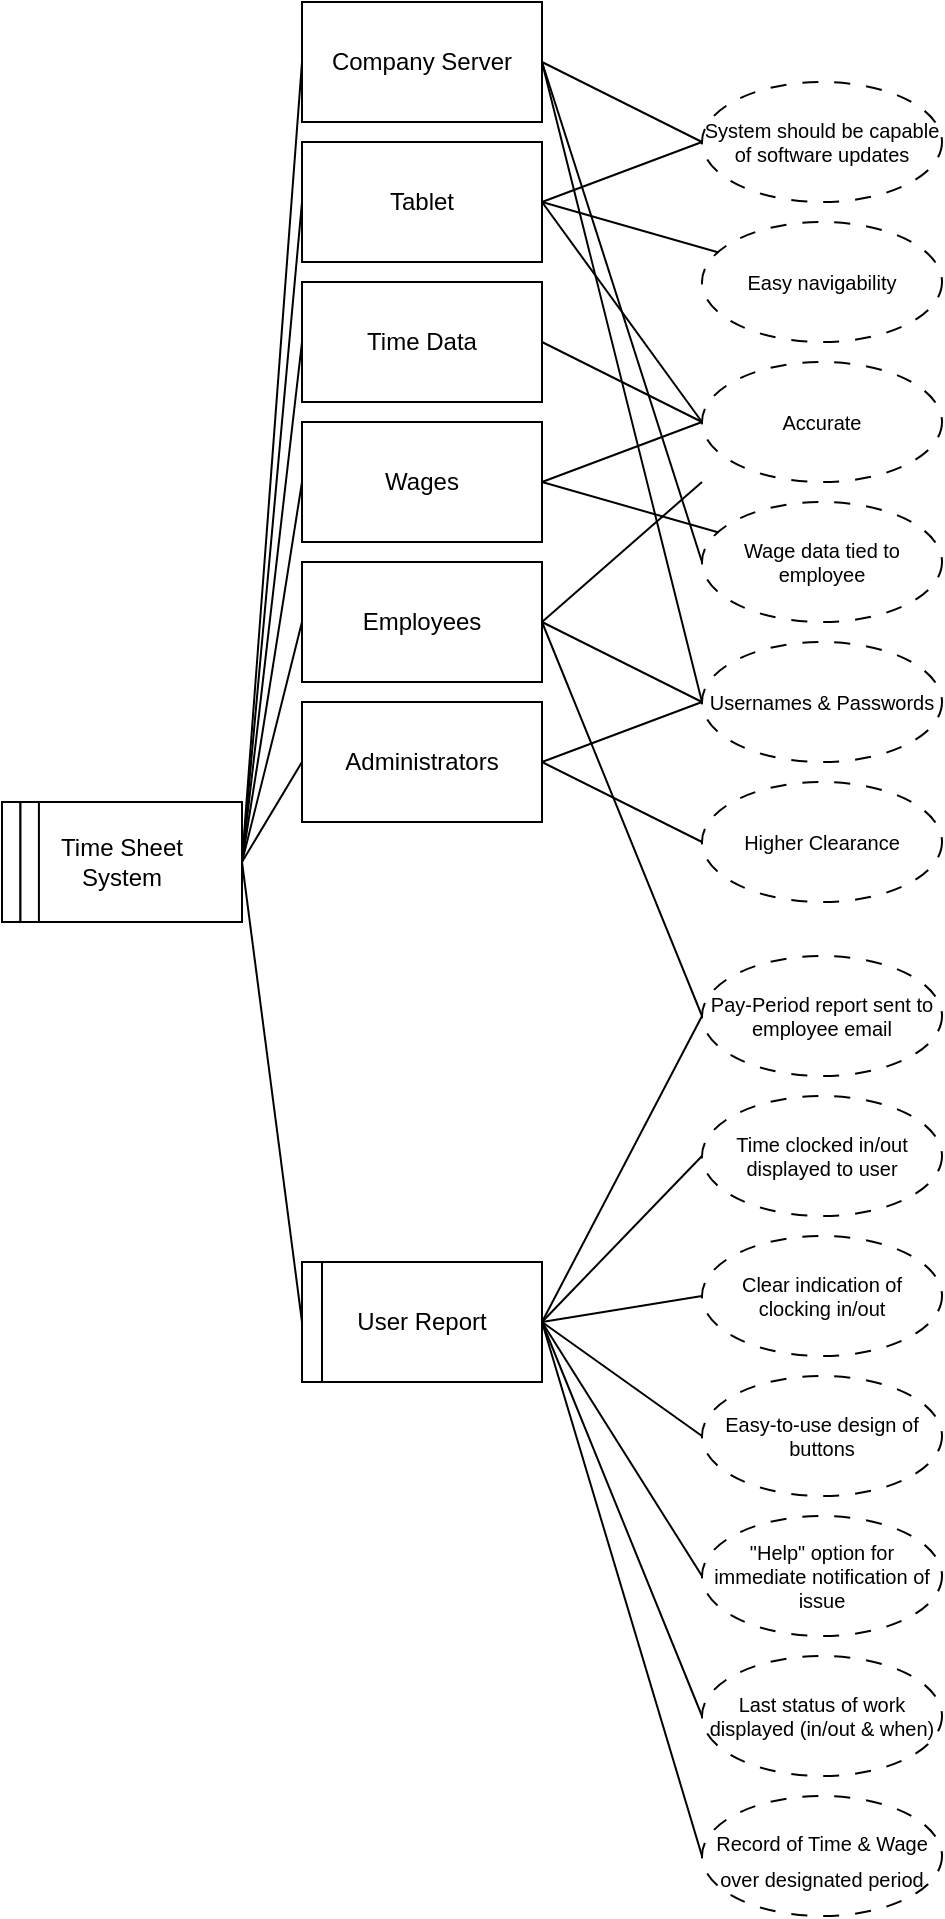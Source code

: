 <mxfile version="26.0.11">
  <diagram name="Page-1" id="FzSjMeuXY4ykYOrxsrNv">
    <mxGraphModel dx="1514" dy="977" grid="1" gridSize="10" guides="1" tooltips="1" connect="1" arrows="1" fold="1" page="1" pageScale="1" pageWidth="850" pageHeight="1100" math="0" shadow="0">
      <root>
        <mxCell id="0" />
        <mxCell id="1" parent="0" />
        <mxCell id="AF-udUrVB3dl_EI5pY4u-9" value="" style="group;strokeColor=default;" parent="1" vertex="1" connectable="0">
          <mxGeometry x="160" y="730" width="120" height="60" as="geometry" />
        </mxCell>
        <mxCell id="AF-udUrVB3dl_EI5pY4u-1" value="User Report" style="rounded=0;whiteSpace=wrap;html=1;strokeColor=default;" parent="AF-udUrVB3dl_EI5pY4u-9" vertex="1">
          <mxGeometry width="120" height="60" as="geometry" />
        </mxCell>
        <mxCell id="AF-udUrVB3dl_EI5pY4u-8" value="" style="rounded=0;whiteSpace=wrap;html=1;strokeColor=default;" parent="AF-udUrVB3dl_EI5pY4u-9" vertex="1">
          <mxGeometry width="10" height="60" as="geometry" />
        </mxCell>
        <mxCell id="AF-udUrVB3dl_EI5pY4u-10" value="" style="group;align=left;" parent="1" vertex="1" connectable="0">
          <mxGeometry x="10" y="500" width="120" height="60" as="geometry" />
        </mxCell>
        <mxCell id="AF-udUrVB3dl_EI5pY4u-11" value="&lt;div align=&quot;center&quot;&gt;Time Sheet&lt;/div&gt;&lt;div align=&quot;center&quot;&gt;System&lt;/div&gt;" style="rounded=0;whiteSpace=wrap;html=1;align=center;" parent="AF-udUrVB3dl_EI5pY4u-10" vertex="1">
          <mxGeometry width="120" height="60" as="geometry" />
        </mxCell>
        <mxCell id="AF-udUrVB3dl_EI5pY4u-12" value="" style="rounded=0;whiteSpace=wrap;html=1;" parent="AF-udUrVB3dl_EI5pY4u-10" vertex="1">
          <mxGeometry width="9.231" height="60" as="geometry" />
        </mxCell>
        <mxCell id="AF-udUrVB3dl_EI5pY4u-13" value="" style="rounded=0;whiteSpace=wrap;html=1;" parent="AF-udUrVB3dl_EI5pY4u-10" vertex="1">
          <mxGeometry x="9.231" width="9.231" height="60" as="geometry" />
        </mxCell>
        <mxCell id="AF-udUrVB3dl_EI5pY4u-14" value="Wages" style="rounded=0;whiteSpace=wrap;html=1;strokeColor=default;" parent="1" vertex="1">
          <mxGeometry x="160" y="310" width="120" height="60" as="geometry" />
        </mxCell>
        <mxCell id="AF-udUrVB3dl_EI5pY4u-15" value="Employees" style="rounded=0;whiteSpace=wrap;html=1;strokeColor=default;" parent="1" vertex="1">
          <mxGeometry x="160" y="380" width="120" height="60" as="geometry" />
        </mxCell>
        <mxCell id="AF-udUrVB3dl_EI5pY4u-16" value="Administrators" style="rounded=0;whiteSpace=wrap;html=1;strokeColor=default;" parent="1" vertex="1">
          <mxGeometry x="160" y="450" width="120" height="60" as="geometry" />
        </mxCell>
        <mxCell id="AF-udUrVB3dl_EI5pY4u-19" value="Time Data" style="rounded=0;whiteSpace=wrap;html=1;strokeColor=default;" parent="1" vertex="1">
          <mxGeometry x="160" y="240" width="120" height="60" as="geometry" />
        </mxCell>
        <mxCell id="AF-udUrVB3dl_EI5pY4u-52" style="edgeStyle=none;shape=connector;rounded=0;orthogonalLoop=1;jettySize=auto;html=1;entryX=1;entryY=0.5;entryDx=0;entryDy=0;strokeColor=default;align=center;verticalAlign=middle;fontFamily=Helvetica;fontSize=10;fontColor=default;labelBackgroundColor=default;endArrow=none;startFill=0;" parent="1" source="AF-udUrVB3dl_EI5pY4u-21" target="AF-udUrVB3dl_EI5pY4u-49" edge="1">
          <mxGeometry relative="1" as="geometry" />
        </mxCell>
        <mxCell id="AF-udUrVB3dl_EI5pY4u-21" value="Easy navigability " style="ellipse;whiteSpace=wrap;html=1;dashed=1;dashPattern=8 8;strokeColor=default;fontSize=10;" parent="1" vertex="1">
          <mxGeometry x="360" y="210" width="120" height="60" as="geometry" />
        </mxCell>
        <mxCell id="AF-udUrVB3dl_EI5pY4u-48" style="edgeStyle=none;shape=connector;rounded=0;orthogonalLoop=1;jettySize=auto;html=1;entryX=1;entryY=0.5;entryDx=0;entryDy=0;strokeColor=default;align=center;verticalAlign=middle;fontFamily=Helvetica;fontSize=10;fontColor=default;labelBackgroundColor=default;endArrow=none;exitX=0;exitY=0.5;exitDx=0;exitDy=0;startFill=0;" parent="1" source="AF-udUrVB3dl_EI5pY4u-22" target="AF-udUrVB3dl_EI5pY4u-1" edge="1">
          <mxGeometry relative="1" as="geometry" />
        </mxCell>
        <mxCell id="AF-udUrVB3dl_EI5pY4u-22" value="&lt;font&gt;Last status of work displayed (in/out &amp;amp; when)&lt;/font&gt;" style="ellipse;whiteSpace=wrap;html=1;dashed=1;dashPattern=8 8;strokeColor=default;fontSize=10;" parent="1" vertex="1">
          <mxGeometry x="360" y="927" width="120" height="60" as="geometry" />
        </mxCell>
        <mxCell id="AF-udUrVB3dl_EI5pY4u-47" style="edgeStyle=none;shape=connector;rounded=0;orthogonalLoop=1;jettySize=auto;html=1;entryX=1;entryY=0.5;entryDx=0;entryDy=0;strokeColor=default;align=center;verticalAlign=middle;fontFamily=Helvetica;fontSize=10;fontColor=default;labelBackgroundColor=default;endArrow=none;exitX=0;exitY=0.5;exitDx=0;exitDy=0;startFill=0;" parent="1" source="AF-udUrVB3dl_EI5pY4u-23" target="AF-udUrVB3dl_EI5pY4u-1" edge="1">
          <mxGeometry relative="1" as="geometry" />
        </mxCell>
        <mxCell id="AF-udUrVB3dl_EI5pY4u-23" value="&quot;Help&quot; option for immediate notification of issue" style="ellipse;whiteSpace=wrap;html=1;dashed=1;dashPattern=8 8;fontSize=10;strokeColor=default;" parent="1" vertex="1">
          <mxGeometry x="360" y="857" width="120" height="60" as="geometry" />
        </mxCell>
        <mxCell id="AF-udUrVB3dl_EI5pY4u-45" style="edgeStyle=none;shape=connector;rounded=0;orthogonalLoop=1;jettySize=auto;html=1;entryX=1;entryY=0.5;entryDx=0;entryDy=0;strokeColor=default;align=center;verticalAlign=middle;fontFamily=Helvetica;fontSize=10;fontColor=default;labelBackgroundColor=default;endArrow=none;startFill=0;exitX=0;exitY=0.5;exitDx=0;exitDy=0;" parent="1" source="AF-udUrVB3dl_EI5pY4u-24" target="AF-udUrVB3dl_EI5pY4u-1" edge="1">
          <mxGeometry relative="1" as="geometry" />
        </mxCell>
        <mxCell id="AF-udUrVB3dl_EI5pY4u-24" value="Time clocked in/out displayed to user " style="ellipse;whiteSpace=wrap;html=1;dashed=1;dashPattern=8 8;fontSize=10;strokeColor=default;" parent="1" vertex="1">
          <mxGeometry x="360" y="647" width="120" height="60" as="geometry" />
        </mxCell>
        <mxCell id="AF-udUrVB3dl_EI5pY4u-44" style="edgeStyle=none;shape=connector;rounded=0;orthogonalLoop=1;jettySize=auto;html=1;strokeColor=default;align=center;verticalAlign=middle;fontFamily=Helvetica;fontSize=10;fontColor=default;labelBackgroundColor=default;endArrow=none;startFill=0;exitX=0;exitY=0.5;exitDx=0;exitDy=0;entryX=1;entryY=0.5;entryDx=0;entryDy=0;" parent="1" source="AF-udUrVB3dl_EI5pY4u-25" target="AF-udUrVB3dl_EI5pY4u-1" edge="1">
          <mxGeometry relative="1" as="geometry">
            <mxPoint x="275" y="760" as="targetPoint" />
          </mxGeometry>
        </mxCell>
        <mxCell id="AF-udUrVB3dl_EI5pY4u-25" value="Clear indication of clocking in/out" style="ellipse;whiteSpace=wrap;html=1;dashed=1;dashPattern=8 8;fontSize=10;strokeColor=default;" parent="1" vertex="1">
          <mxGeometry x="360" y="717" width="120" height="60" as="geometry" />
        </mxCell>
        <mxCell id="AF-udUrVB3dl_EI5pY4u-43" style="edgeStyle=none;shape=connector;rounded=0;orthogonalLoop=1;jettySize=auto;html=1;entryX=1;entryY=0.5;entryDx=0;entryDy=0;strokeColor=default;align=center;verticalAlign=middle;fontFamily=Helvetica;fontSize=10;fontColor=default;labelBackgroundColor=default;endArrow=none;startFill=0;exitX=0;exitY=0.5;exitDx=0;exitDy=0;" parent="1" source="AF-udUrVB3dl_EI5pY4u-26" target="AF-udUrVB3dl_EI5pY4u-1" edge="1">
          <mxGeometry relative="1" as="geometry" />
        </mxCell>
        <mxCell id="AF-udUrVB3dl_EI5pY4u-26" value="Easy-to-use design of buttons" style="ellipse;whiteSpace=wrap;html=1;dashed=1;dashPattern=8 8;fontSize=10;strokeColor=default;" parent="1" vertex="1">
          <mxGeometry x="360" y="787" width="120" height="60" as="geometry" />
        </mxCell>
        <mxCell id="AF-udUrVB3dl_EI5pY4u-42" style="edgeStyle=none;shape=connector;rounded=0;orthogonalLoop=1;jettySize=auto;html=1;entryX=1;entryY=0.5;entryDx=0;entryDy=0;strokeColor=default;align=center;verticalAlign=middle;fontFamily=Helvetica;fontSize=10;fontColor=default;labelBackgroundColor=default;endArrow=none;startFill=0;exitX=0;exitY=0.5;exitDx=0;exitDy=0;" parent="1" source="AF-udUrVB3dl_EI5pY4u-27" target="AF-udUrVB3dl_EI5pY4u-16" edge="1">
          <mxGeometry relative="1" as="geometry" />
        </mxCell>
        <mxCell id="AF-udUrVB3dl_EI5pY4u-27" value="Higher Clearance" style="ellipse;whiteSpace=wrap;html=1;dashed=1;dashPattern=8 8;fontSize=10;strokeColor=default;" parent="1" vertex="1">
          <mxGeometry x="360" y="490" width="120" height="60" as="geometry" />
        </mxCell>
        <mxCell id="AF-udUrVB3dl_EI5pY4u-40" style="edgeStyle=none;shape=connector;rounded=0;orthogonalLoop=1;jettySize=auto;html=1;entryX=1;entryY=0.5;entryDx=0;entryDy=0;strokeColor=default;align=center;verticalAlign=middle;fontFamily=Helvetica;fontSize=10;fontColor=default;labelBackgroundColor=default;endArrow=none;startFill=0;exitX=0;exitY=0.5;exitDx=0;exitDy=0;" parent="1" source="AF-udUrVB3dl_EI5pY4u-28" target="AF-udUrVB3dl_EI5pY4u-15" edge="1">
          <mxGeometry relative="1" as="geometry" />
        </mxCell>
        <mxCell id="AF-udUrVB3dl_EI5pY4u-41" style="edgeStyle=none;shape=connector;rounded=0;orthogonalLoop=1;jettySize=auto;html=1;entryX=1;entryY=0.5;entryDx=0;entryDy=0;strokeColor=default;align=center;verticalAlign=middle;fontFamily=Helvetica;fontSize=10;fontColor=default;labelBackgroundColor=default;endArrow=none;startFill=0;exitX=0;exitY=0.5;exitDx=0;exitDy=0;" parent="1" source="AF-udUrVB3dl_EI5pY4u-28" target="AF-udUrVB3dl_EI5pY4u-16" edge="1">
          <mxGeometry relative="1" as="geometry" />
        </mxCell>
        <mxCell id="AF-udUrVB3dl_EI5pY4u-58" style="edgeStyle=none;shape=connector;rounded=0;orthogonalLoop=1;jettySize=auto;html=1;exitX=0;exitY=0.5;exitDx=0;exitDy=0;entryX=1;entryY=0.5;entryDx=0;entryDy=0;strokeColor=default;align=center;verticalAlign=middle;fontFamily=Helvetica;fontSize=11;fontColor=default;labelBackgroundColor=default;startFill=0;endArrow=none;" parent="1" source="AF-udUrVB3dl_EI5pY4u-28" target="AF-udUrVB3dl_EI5pY4u-57" edge="1">
          <mxGeometry relative="1" as="geometry" />
        </mxCell>
        <mxCell id="AF-udUrVB3dl_EI5pY4u-28" value="Usernames &amp;amp; Passwords" style="ellipse;whiteSpace=wrap;html=1;dashed=1;dashPattern=8 8;fontSize=10;strokeColor=default;" parent="1" vertex="1">
          <mxGeometry x="360" y="420" width="120" height="60" as="geometry" />
        </mxCell>
        <mxCell id="AF-udUrVB3dl_EI5pY4u-38" style="edgeStyle=none;shape=connector;rounded=0;orthogonalLoop=1;jettySize=auto;html=1;entryX=1;entryY=0.5;entryDx=0;entryDy=0;strokeColor=default;align=center;verticalAlign=middle;fontFamily=Helvetica;fontSize=10;fontColor=default;labelBackgroundColor=default;endArrow=none;startFill=0;" parent="1" source="AF-udUrVB3dl_EI5pY4u-29" target="AF-udUrVB3dl_EI5pY4u-14" edge="1">
          <mxGeometry relative="1" as="geometry" />
        </mxCell>
        <mxCell id="AF-udUrVB3dl_EI5pY4u-39" style="edgeStyle=none;shape=connector;rounded=0;orthogonalLoop=1;jettySize=auto;html=1;entryX=1;entryY=0.5;entryDx=0;entryDy=0;strokeColor=default;align=center;verticalAlign=middle;fontFamily=Helvetica;fontSize=10;fontColor=default;labelBackgroundColor=default;endArrow=none;startFill=0;" parent="1" target="AF-udUrVB3dl_EI5pY4u-15" edge="1">
          <mxGeometry relative="1" as="geometry">
            <mxPoint x="360" y="340" as="sourcePoint" />
          </mxGeometry>
        </mxCell>
        <mxCell id="AF-udUrVB3dl_EI5pY4u-59" style="edgeStyle=none;shape=connector;rounded=0;orthogonalLoop=1;jettySize=auto;html=1;exitX=0;exitY=0.5;exitDx=0;exitDy=0;entryX=1;entryY=0.5;entryDx=0;entryDy=0;strokeColor=default;align=center;verticalAlign=middle;fontFamily=Helvetica;fontSize=11;fontColor=default;labelBackgroundColor=default;startFill=0;endArrow=none;" parent="1" source="AF-udUrVB3dl_EI5pY4u-29" target="AF-udUrVB3dl_EI5pY4u-57" edge="1">
          <mxGeometry relative="1" as="geometry" />
        </mxCell>
        <mxCell id="AF-udUrVB3dl_EI5pY4u-29" value="Wage data tied to employee" style="ellipse;whiteSpace=wrap;html=1;dashed=1;dashPattern=8 8;fontSize=10;strokeColor=default;" parent="1" vertex="1">
          <mxGeometry x="360" y="350" width="120" height="60" as="geometry" />
        </mxCell>
        <mxCell id="AF-udUrVB3dl_EI5pY4u-37" style="edgeStyle=none;shape=connector;rounded=0;orthogonalLoop=1;jettySize=auto;html=1;entryX=1;entryY=0.5;entryDx=0;entryDy=0;strokeColor=default;align=center;verticalAlign=middle;fontFamily=Helvetica;fontSize=10;fontColor=default;labelBackgroundColor=default;endArrow=none;startFill=0;exitX=0;exitY=0.5;exitDx=0;exitDy=0;" parent="1" source="AF-udUrVB3dl_EI5pY4u-30" target="AF-udUrVB3dl_EI5pY4u-19" edge="1">
          <mxGeometry relative="1" as="geometry" />
        </mxCell>
        <mxCell id="AF-udUrVB3dl_EI5pY4u-51" style="edgeStyle=none;shape=connector;rounded=0;orthogonalLoop=1;jettySize=auto;html=1;entryX=1;entryY=0.5;entryDx=0;entryDy=0;strokeColor=default;align=center;verticalAlign=middle;fontFamily=Helvetica;fontSize=10;fontColor=default;labelBackgroundColor=default;endArrow=none;exitX=0;exitY=0.5;exitDx=0;exitDy=0;startFill=0;" parent="1" source="AF-udUrVB3dl_EI5pY4u-30" target="AF-udUrVB3dl_EI5pY4u-49" edge="1">
          <mxGeometry relative="1" as="geometry" />
        </mxCell>
        <mxCell id="AF-udUrVB3dl_EI5pY4u-55" style="edgeStyle=none;shape=connector;rounded=0;orthogonalLoop=1;jettySize=auto;html=1;entryX=1;entryY=0.5;entryDx=0;entryDy=0;strokeColor=default;align=center;verticalAlign=middle;fontFamily=Helvetica;fontSize=11;fontColor=default;labelBackgroundColor=default;endArrow=none;startFill=0;exitX=0;exitY=0.5;exitDx=0;exitDy=0;" parent="1" source="AF-udUrVB3dl_EI5pY4u-30" target="AF-udUrVB3dl_EI5pY4u-14" edge="1">
          <mxGeometry relative="1" as="geometry" />
        </mxCell>
        <mxCell id="AF-udUrVB3dl_EI5pY4u-30" value="Accurate" style="ellipse;whiteSpace=wrap;html=1;dashed=1;dashPattern=8 8;fontSize=10;strokeColor=default;" parent="1" vertex="1">
          <mxGeometry x="360" y="280" width="120" height="60" as="geometry" />
        </mxCell>
        <mxCell id="AF-udUrVB3dl_EI5pY4u-32" style="rounded=0;orthogonalLoop=1;jettySize=auto;html=1;entryX=0;entryY=0.5;entryDx=0;entryDy=0;exitX=1;exitY=0.5;exitDx=0;exitDy=0;endArrow=none;startFill=0;strokeColor=default;" parent="1" source="AF-udUrVB3dl_EI5pY4u-11" target="AF-udUrVB3dl_EI5pY4u-19" edge="1">
          <mxGeometry relative="1" as="geometry">
            <mxPoint x="115" y="530" as="sourcePoint" />
          </mxGeometry>
        </mxCell>
        <mxCell id="AF-udUrVB3dl_EI5pY4u-33" style="rounded=0;orthogonalLoop=1;jettySize=auto;html=1;entryX=0;entryY=0.5;entryDx=0;entryDy=0;endArrow=none;startFill=0;strokeColor=default;" parent="1" target="AF-udUrVB3dl_EI5pY4u-14" edge="1">
          <mxGeometry relative="1" as="geometry">
            <mxPoint x="130" y="530" as="sourcePoint" />
          </mxGeometry>
        </mxCell>
        <mxCell id="AF-udUrVB3dl_EI5pY4u-34" style="edgeStyle=none;shape=connector;rounded=0;orthogonalLoop=1;jettySize=auto;html=1;entryX=0;entryY=0.5;entryDx=0;entryDy=0;strokeColor=default;align=center;verticalAlign=middle;fontFamily=Helvetica;fontSize=11;fontColor=default;labelBackgroundColor=default;endArrow=none;startFill=0;exitX=1;exitY=0.5;exitDx=0;exitDy=0;" parent="1" source="AF-udUrVB3dl_EI5pY4u-11" target="AF-udUrVB3dl_EI5pY4u-15" edge="1">
          <mxGeometry relative="1" as="geometry">
            <mxPoint x="115" y="530" as="sourcePoint" />
          </mxGeometry>
        </mxCell>
        <mxCell id="AF-udUrVB3dl_EI5pY4u-35" style="edgeStyle=none;shape=connector;rounded=0;orthogonalLoop=1;jettySize=auto;html=1;entryX=0;entryY=0.5;entryDx=0;entryDy=0;strokeColor=default;align=center;verticalAlign=middle;fontFamily=Helvetica;fontSize=11;fontColor=default;labelBackgroundColor=default;endArrow=none;startFill=0;exitX=1;exitY=0.5;exitDx=0;exitDy=0;" parent="1" source="AF-udUrVB3dl_EI5pY4u-11" target="AF-udUrVB3dl_EI5pY4u-16" edge="1">
          <mxGeometry relative="1" as="geometry">
            <mxPoint x="115" y="530" as="sourcePoint" />
          </mxGeometry>
        </mxCell>
        <mxCell id="AF-udUrVB3dl_EI5pY4u-36" style="edgeStyle=none;shape=connector;rounded=0;orthogonalLoop=1;jettySize=auto;html=1;entryX=0;entryY=0.5;entryDx=0;entryDy=0;strokeColor=default;align=center;verticalAlign=middle;fontFamily=Helvetica;fontSize=11;fontColor=default;labelBackgroundColor=default;endArrow=none;startFill=0;exitX=1;exitY=0.5;exitDx=0;exitDy=0;" parent="1" source="AF-udUrVB3dl_EI5pY4u-11" target="AF-udUrVB3dl_EI5pY4u-8" edge="1">
          <mxGeometry relative="1" as="geometry">
            <mxPoint x="115" y="530" as="sourcePoint" />
          </mxGeometry>
        </mxCell>
        <mxCell id="AF-udUrVB3dl_EI5pY4u-50" style="edgeStyle=none;shape=connector;rounded=0;orthogonalLoop=1;jettySize=auto;html=1;strokeColor=default;align=center;verticalAlign=middle;fontFamily=Helvetica;fontSize=11;fontColor=default;labelBackgroundColor=default;endArrow=none;exitX=0;exitY=0.5;exitDx=0;exitDy=0;startFill=0;" parent="1" source="AF-udUrVB3dl_EI5pY4u-49" edge="1">
          <mxGeometry relative="1" as="geometry">
            <mxPoint x="130" y="530" as="targetPoint" />
          </mxGeometry>
        </mxCell>
        <mxCell id="AF-udUrVB3dl_EI5pY4u-49" value="Tablet" style="rounded=0;whiteSpace=wrap;html=1;strokeColor=default;" parent="1" vertex="1">
          <mxGeometry x="160" y="170" width="120" height="60" as="geometry" />
        </mxCell>
        <mxCell id="AF-udUrVB3dl_EI5pY4u-54" style="edgeStyle=none;shape=connector;rounded=0;orthogonalLoop=1;jettySize=auto;html=1;entryX=1;entryY=0.5;entryDx=0;entryDy=0;strokeColor=default;align=center;verticalAlign=middle;fontFamily=Helvetica;fontSize=11;fontColor=default;labelBackgroundColor=default;endArrow=none;startFill=0;exitX=0;exitY=0.5;exitDx=0;exitDy=0;" parent="1" source="AF-udUrVB3dl_EI5pY4u-53" target="AF-udUrVB3dl_EI5pY4u-49" edge="1">
          <mxGeometry relative="1" as="geometry" />
        </mxCell>
        <mxCell id="AF-udUrVB3dl_EI5pY4u-60" style="edgeStyle=none;shape=connector;rounded=0;orthogonalLoop=1;jettySize=auto;html=1;exitX=0;exitY=0.5;exitDx=0;exitDy=0;entryX=1;entryY=0.5;entryDx=0;entryDy=0;strokeColor=default;align=center;verticalAlign=middle;fontFamily=Helvetica;fontSize=11;fontColor=default;labelBackgroundColor=default;startFill=0;endArrow=none;" parent="1" source="AF-udUrVB3dl_EI5pY4u-53" target="AF-udUrVB3dl_EI5pY4u-57" edge="1">
          <mxGeometry relative="1" as="geometry" />
        </mxCell>
        <mxCell id="AF-udUrVB3dl_EI5pY4u-53" value="System should be capable of software updates" style="ellipse;whiteSpace=wrap;html=1;dashed=1;dashPattern=8 8;fontSize=10;" parent="1" vertex="1">
          <mxGeometry x="360" y="140" width="120" height="60" as="geometry" />
        </mxCell>
        <mxCell id="AF-udUrVB3dl_EI5pY4u-70" style="edgeStyle=none;shape=connector;rounded=0;orthogonalLoop=1;jettySize=auto;html=1;exitX=0;exitY=0.5;exitDx=0;exitDy=0;entryX=1;entryY=0.5;entryDx=0;entryDy=0;strokeColor=default;align=center;verticalAlign=middle;fontFamily=Helvetica;fontSize=11;fontColor=default;labelBackgroundColor=default;startFill=0;endArrow=none;" parent="1" source="AF-udUrVB3dl_EI5pY4u-57" target="AF-udUrVB3dl_EI5pY4u-11" edge="1">
          <mxGeometry relative="1" as="geometry" />
        </mxCell>
        <mxCell id="AF-udUrVB3dl_EI5pY4u-57" value="Company Server" style="rounded=0;whiteSpace=wrap;html=1;" parent="1" vertex="1">
          <mxGeometry x="160" y="100" width="120" height="60" as="geometry" />
        </mxCell>
        <mxCell id="AF-udUrVB3dl_EI5pY4u-69" style="edgeStyle=none;shape=connector;rounded=0;orthogonalLoop=1;jettySize=auto;html=1;exitX=0;exitY=0.5;exitDx=0;exitDy=0;entryX=1;entryY=0.5;entryDx=0;entryDy=0;strokeColor=default;align=center;verticalAlign=middle;fontFamily=Helvetica;fontSize=11;fontColor=default;labelBackgroundColor=default;startFill=0;endArrow=none;" parent="1" source="AF-udUrVB3dl_EI5pY4u-61" target="AF-udUrVB3dl_EI5pY4u-1" edge="1">
          <mxGeometry relative="1" as="geometry" />
        </mxCell>
        <mxCell id="AF-udUrVB3dl_EI5pY4u-61" value="&lt;sub&gt;Record of Time &amp;amp; Wage over designated period&lt;br&gt;&lt;/sub&gt;" style="ellipse;whiteSpace=wrap;html=1;dashed=1;dashPattern=8 8;" parent="1" vertex="1">
          <mxGeometry x="360" y="997" width="120" height="60" as="geometry" />
        </mxCell>
        <mxCell id="MdEXNeAFHTPjK6z-PL4F-4" style="edgeStyle=none;shape=connector;rounded=0;orthogonalLoop=1;jettySize=auto;html=1;exitX=0;exitY=0.5;exitDx=0;exitDy=0;entryX=1;entryY=0.5;entryDx=0;entryDy=0;strokeColor=default;align=center;verticalAlign=middle;fontFamily=Helvetica;fontSize=11;fontColor=default;labelBackgroundColor=default;startFill=0;endArrow=none;" edge="1" parent="1" source="MdEXNeAFHTPjK6z-PL4F-1" target="AF-udUrVB3dl_EI5pY4u-1">
          <mxGeometry relative="1" as="geometry" />
        </mxCell>
        <mxCell id="MdEXNeAFHTPjK6z-PL4F-5" style="edgeStyle=none;shape=connector;rounded=0;orthogonalLoop=1;jettySize=auto;html=1;exitX=0;exitY=0.5;exitDx=0;exitDy=0;entryX=1;entryY=0.5;entryDx=0;entryDy=0;strokeColor=default;align=center;verticalAlign=middle;fontFamily=Helvetica;fontSize=11;fontColor=default;labelBackgroundColor=default;startFill=0;endArrow=none;" edge="1" parent="1" source="MdEXNeAFHTPjK6z-PL4F-1" target="AF-udUrVB3dl_EI5pY4u-15">
          <mxGeometry relative="1" as="geometry" />
        </mxCell>
        <mxCell id="MdEXNeAFHTPjK6z-PL4F-1" value="Pay-Period report sent to employee email" style="ellipse;whiteSpace=wrap;html=1;dashed=1;dashPattern=8 8;fontSize=10;" vertex="1" parent="1">
          <mxGeometry x="360" y="577" width="120" height="60" as="geometry" />
        </mxCell>
      </root>
    </mxGraphModel>
  </diagram>
</mxfile>
